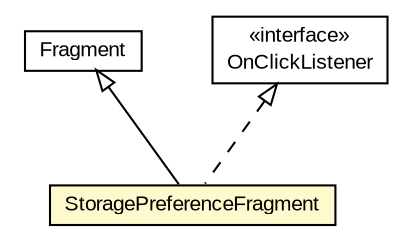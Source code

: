 #!/usr/local/bin/dot
#
# Class diagram 
# Generated by UMLGraph version R5_6-24-gf6e263 (http://www.umlgraph.org/)
#

digraph G {
	edge [fontname="arial",fontsize=10,labelfontname="arial",labelfontsize=10];
	node [fontname="arial",fontsize=10,shape=plaintext];
	nodesep=0.25;
	ranksep=0.5;
	// org.osmdroid.intro.StoragePreferenceFragment
	c55305 [label=<<table title="org.osmdroid.intro.StoragePreferenceFragment" border="0" cellborder="1" cellspacing="0" cellpadding="2" port="p" bgcolor="lemonChiffon" href="./StoragePreferenceFragment.html">
		<tr><td><table border="0" cellspacing="0" cellpadding="1">
<tr><td align="center" balign="center"> StoragePreferenceFragment </td></tr>
		</table></td></tr>
		</table>>, URL="./StoragePreferenceFragment.html", fontname="arial", fontcolor="black", fontsize=10.0];
	//org.osmdroid.intro.StoragePreferenceFragment extends android.support.v4.app.Fragment
	c55488:p -> c55305:p [dir=back,arrowtail=empty];
	//org.osmdroid.intro.StoragePreferenceFragment implements android.view.View.OnClickListener
	c55489:p -> c55305:p [dir=back,arrowtail=empty,style=dashed];
	// android.support.v4.app.Fragment
	c55488 [label=<<table title="android.support.v4.app.Fragment" border="0" cellborder="1" cellspacing="0" cellpadding="2" port="p" href="http://java.sun.com/j2se/1.4.2/docs/api/android/support/v4/app/Fragment.html">
		<tr><td><table border="0" cellspacing="0" cellpadding="1">
<tr><td align="center" balign="center"> Fragment </td></tr>
		</table></td></tr>
		</table>>, URL="http://java.sun.com/j2se/1.4.2/docs/api/android/support/v4/app/Fragment.html", fontname="arial", fontcolor="black", fontsize=10.0];
	// android.view.View.OnClickListener
	c55489 [label=<<table title="android.view.View.OnClickListener" border="0" cellborder="1" cellspacing="0" cellpadding="2" port="p" href="http://java.sun.com/j2se/1.4.2/docs/api/android/view/View/OnClickListener.html">
		<tr><td><table border="0" cellspacing="0" cellpadding="1">
<tr><td align="center" balign="center"> &#171;interface&#187; </td></tr>
<tr><td align="center" balign="center"> OnClickListener </td></tr>
		</table></td></tr>
		</table>>, URL="http://java.sun.com/j2se/1.4.2/docs/api/android/view/View/OnClickListener.html", fontname="arial", fontcolor="black", fontsize=10.0];
}

